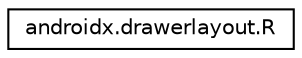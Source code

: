 digraph "Graphical Class Hierarchy"
{
 // LATEX_PDF_SIZE
  edge [fontname="Helvetica",fontsize="10",labelfontname="Helvetica",labelfontsize="10"];
  node [fontname="Helvetica",fontsize="10",shape=record];
  rankdir="LR";
  Node0 [label="androidx.drawerlayout.R",height=0.2,width=0.4,color="black", fillcolor="white", style="filled",URL="$classandroidx_1_1drawerlayout_1_1_r.html",tooltip=" "];
}
